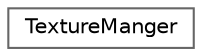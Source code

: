 digraph "Graphical Class Hierarchy"
{
 // LATEX_PDF_SIZE
  bgcolor="transparent";
  edge [fontname=Helvetica,fontsize=10,labelfontname=Helvetica,labelfontsize=10];
  node [fontname=Helvetica,fontsize=10,shape=box,height=0.2,width=0.4];
  rankdir="LR";
  Node0 [label="TextureManger",height=0.2,width=0.4,color="grey40", fillcolor="white", style="filled",URL="$class_texture_manger.html",tooltip=" "];
}
